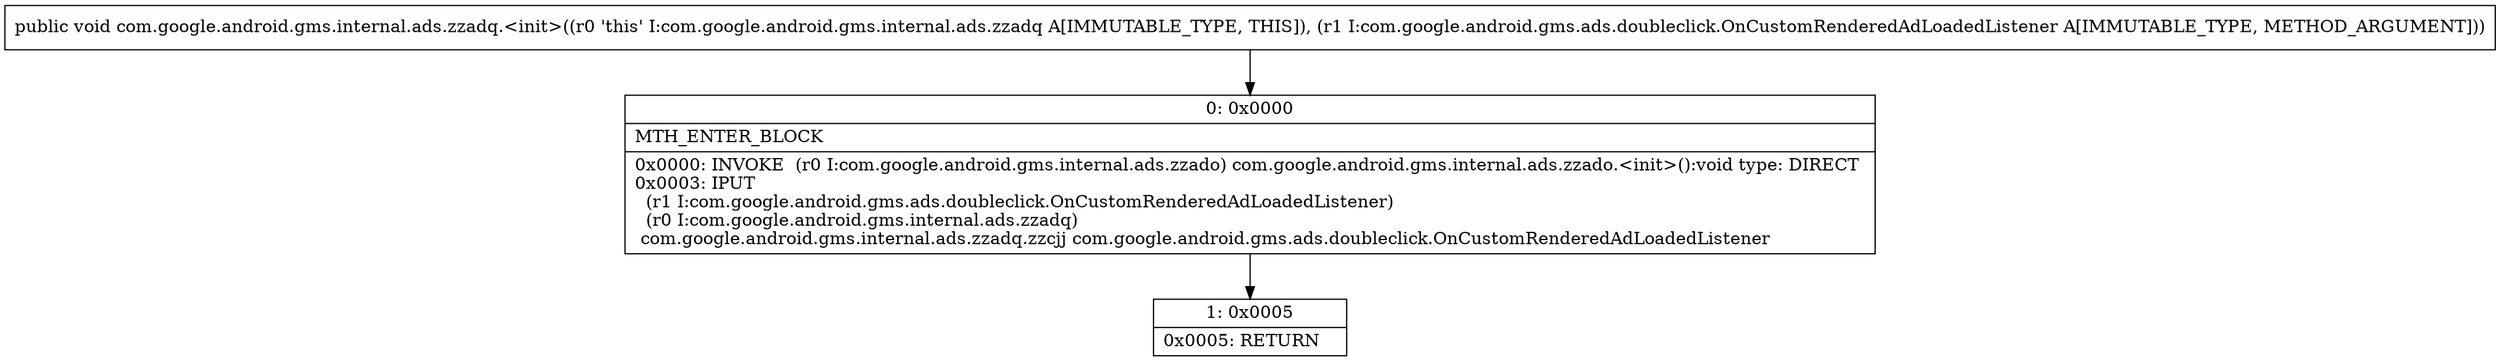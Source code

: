 digraph "CFG forcom.google.android.gms.internal.ads.zzadq.\<init\>(Lcom\/google\/android\/gms\/ads\/doubleclick\/OnCustomRenderedAdLoadedListener;)V" {
Node_0 [shape=record,label="{0\:\ 0x0000|MTH_ENTER_BLOCK\l|0x0000: INVOKE  (r0 I:com.google.android.gms.internal.ads.zzado) com.google.android.gms.internal.ads.zzado.\<init\>():void type: DIRECT \l0x0003: IPUT  \l  (r1 I:com.google.android.gms.ads.doubleclick.OnCustomRenderedAdLoadedListener)\l  (r0 I:com.google.android.gms.internal.ads.zzadq)\l com.google.android.gms.internal.ads.zzadq.zzcjj com.google.android.gms.ads.doubleclick.OnCustomRenderedAdLoadedListener \l}"];
Node_1 [shape=record,label="{1\:\ 0x0005|0x0005: RETURN   \l}"];
MethodNode[shape=record,label="{public void com.google.android.gms.internal.ads.zzadq.\<init\>((r0 'this' I:com.google.android.gms.internal.ads.zzadq A[IMMUTABLE_TYPE, THIS]), (r1 I:com.google.android.gms.ads.doubleclick.OnCustomRenderedAdLoadedListener A[IMMUTABLE_TYPE, METHOD_ARGUMENT])) }"];
MethodNode -> Node_0;
Node_0 -> Node_1;
}

